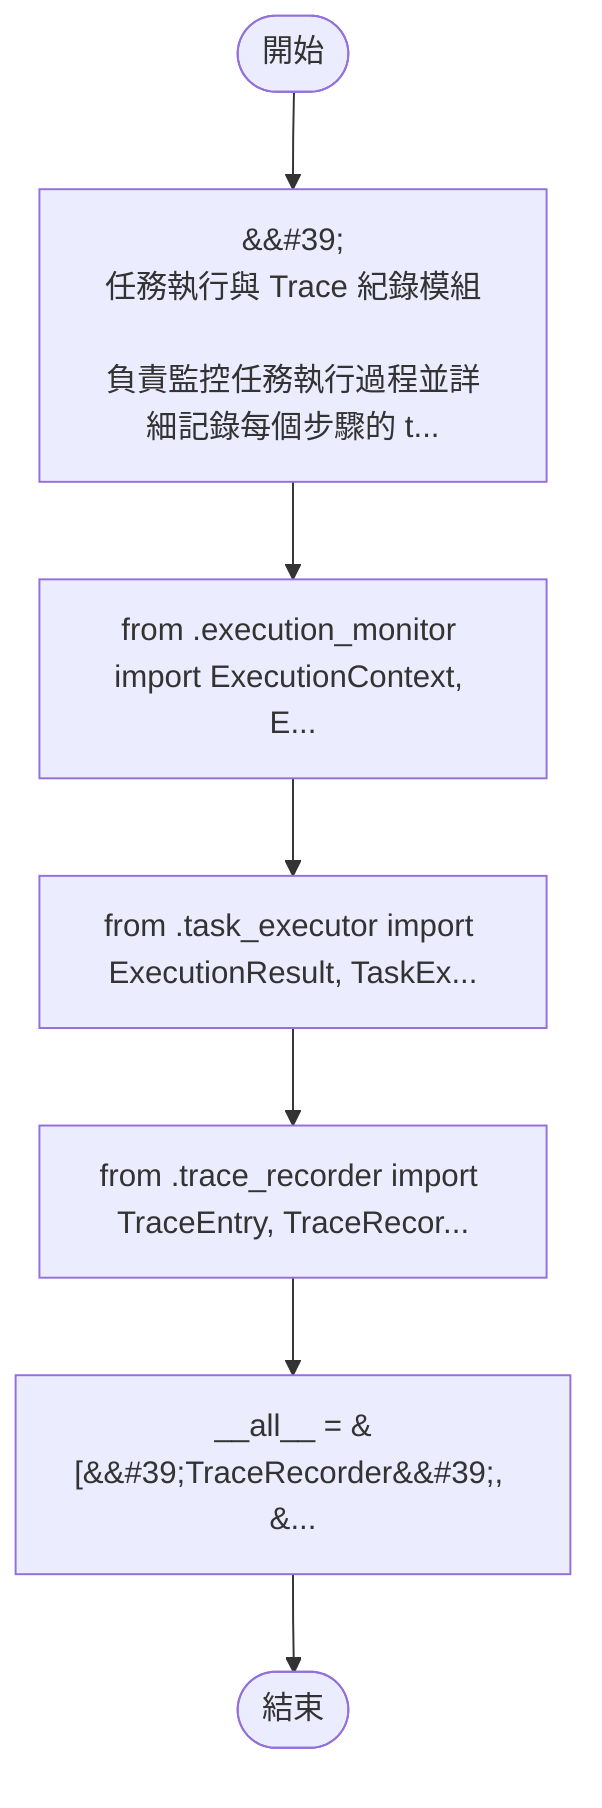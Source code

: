 flowchart TB
    n1([開始])
    n2([結束])
    n3[&amp;&#35;39;\n任務執行與 Trace 紀錄模組\n\n負責監控任務執行過程並詳細記錄每個步驟的 t...]
    n4[from .execution_monitor import ExecutionContext, E...]
    n5[from .task_executor import ExecutionResult, TaskEx...]
    n6[from .trace_recorder import TraceEntry, TraceRecor...]
    n7[__all__ = &#91;&amp;&#35;39;TraceRecorder&amp;&#35;39;, &...]
    n1 --> n3
    n3 --> n4
    n4 --> n5
    n5 --> n6
    n6 --> n7
    n7 --> n2